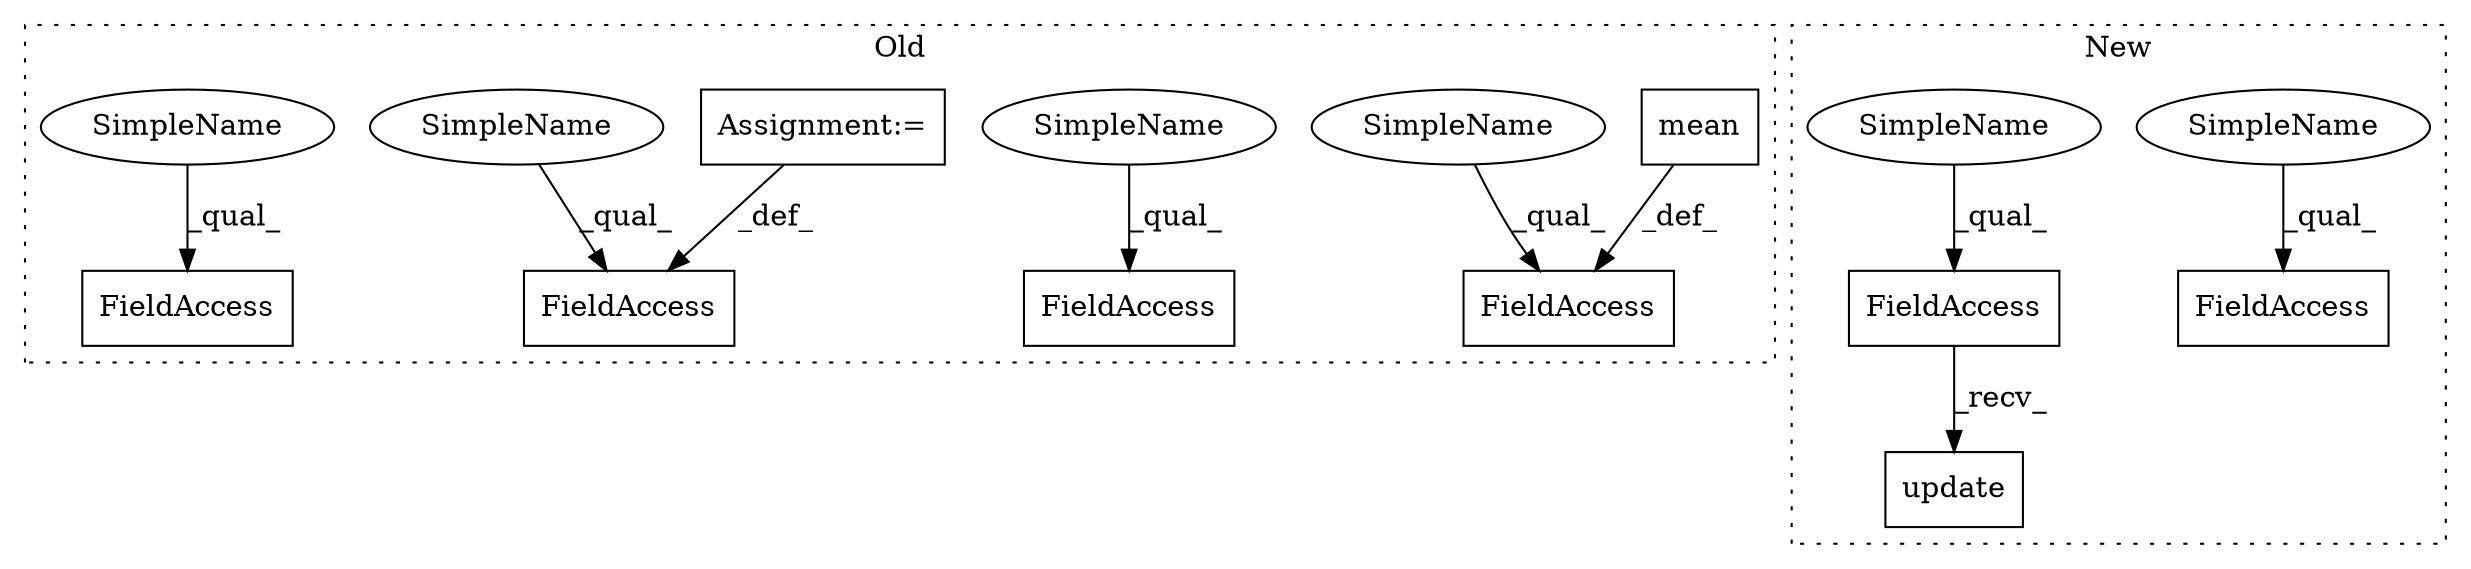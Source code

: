 digraph G {
subgraph cluster0 {
1 [label="mean" a="32" s="2231,2289" l="5,1" shape="box"];
4 [label="FieldAccess" a="22" s="2205" l="15" shape="box"];
5 [label="FieldAccess" a="22" s="2187" l="9" shape="box"];
6 [label="FieldAccess" a="22" s="2187" l="9" shape="box"];
7 [label="FieldAccess" a="22" s="2205" l="15" shape="box"];
9 [label="Assignment:=" a="7" s="2196" l="2" shape="box"];
10 [label="SimpleName" a="42" s="2205" l="4" shape="ellipse"];
11 [label="SimpleName" a="42" s="2187" l="4" shape="ellipse"];
12 [label="SimpleName" a="42" s="2205" l="4" shape="ellipse"];
13 [label="SimpleName" a="42" s="2187" l="4" shape="ellipse"];
label = "Old";
style="dotted";
}
subgraph cluster1 {
2 [label="update" a="32" s="2396,2414" l="7,1" shape="box"];
3 [label="FieldAccess" a="22" s="2386" l="9" shape="box"];
8 [label="FieldAccess" a="22" s="2421" l="9" shape="box"];
14 [label="SimpleName" a="42" s="2421" l="4" shape="ellipse"];
15 [label="SimpleName" a="42" s="2386" l="4" shape="ellipse"];
label = "New";
style="dotted";
}
1 -> 4 [label="_def_"];
3 -> 2 [label="_recv_"];
9 -> 5 [label="_def_"];
10 -> 7 [label="_qual_"];
11 -> 5 [label="_qual_"];
12 -> 4 [label="_qual_"];
13 -> 6 [label="_qual_"];
14 -> 8 [label="_qual_"];
15 -> 3 [label="_qual_"];
}